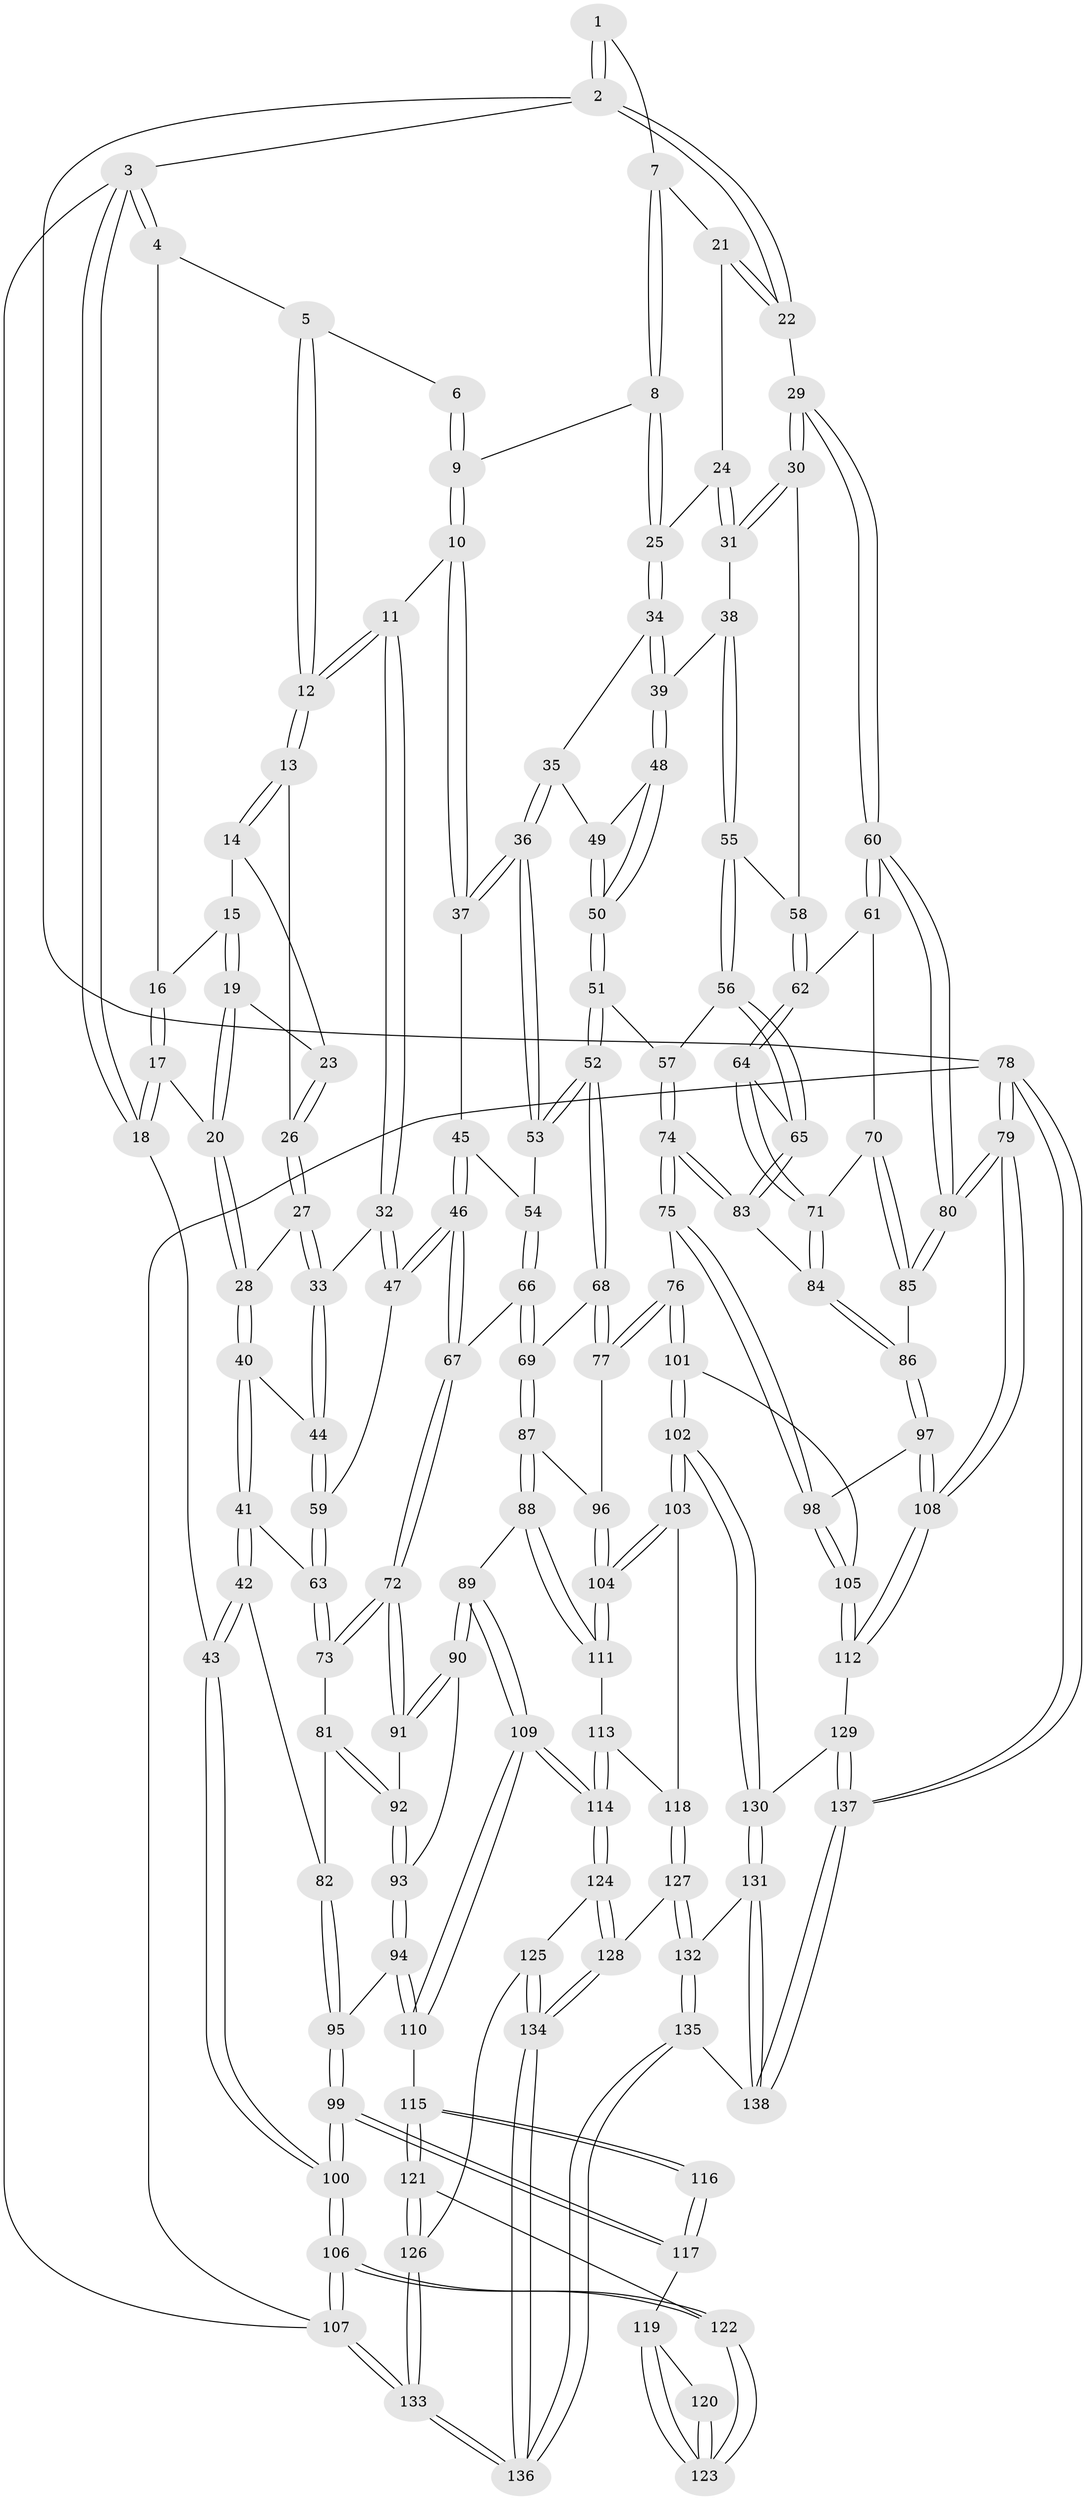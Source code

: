// coarse degree distribution, {4: 0.4588235294117647, 5: 0.35294117647058826, 3: 0.11764705882352941, 6: 0.047058823529411764, 2: 0.023529411764705882}
// Generated by graph-tools (version 1.1) at 2025/52/02/27/25 19:52:44]
// undirected, 138 vertices, 342 edges
graph export_dot {
graph [start="1"]
  node [color=gray90,style=filled];
  1 [pos="+0.7095149519271934+0"];
  2 [pos="+1+0"];
  3 [pos="+0+0"];
  4 [pos="+0.09596787704505574+0"];
  5 [pos="+0.31751681715452823+0"];
  6 [pos="+0.5860779481619398+0"];
  7 [pos="+0.7521318061651044+0"];
  8 [pos="+0.6885450464122003+0.12929575756329612"];
  9 [pos="+0.5596563360885087+0.056701037349752695"];
  10 [pos="+0.4628136647234259+0.17226694826807906"];
  11 [pos="+0.3964828012525062+0.1447891005187329"];
  12 [pos="+0.3537085632518806+0.0830986847033571"];
  13 [pos="+0.3027761525452088+0.09738190712987665"];
  14 [pos="+0.2415603630793886+0.08619198683780008"];
  15 [pos="+0.13478054362517333+0"];
  16 [pos="+0.10107358423855402+0"];
  17 [pos="+0.03005924169960409+0.14824235507065842"];
  18 [pos="+0+0.11993536450700973"];
  19 [pos="+0.13955156541949135+0.09331001195178254"];
  20 [pos="+0.08654008568952243+0.1709245589684394"];
  21 [pos="+0.8359548407827385+0.0808103695637386"];
  22 [pos="+1+0"];
  23 [pos="+0.1731448256706464+0.10803617029185619"];
  24 [pos="+0.8336921787774687+0.12227647355380393"];
  25 [pos="+0.6933221491936707+0.1472497183605233"];
  26 [pos="+0.221598513726424+0.1555544230342147"];
  27 [pos="+0.21551548333290835+0.21311896926602525"];
  28 [pos="+0.0929735541618462+0.18838988518038247"];
  29 [pos="+1+0.11616299183538158"];
  30 [pos="+1+0.201680843733137"];
  31 [pos="+0.8557278355549185+0.16838797297176972"];
  32 [pos="+0.27031400644634956+0.26124775350306734"];
  33 [pos="+0.2402846344812181+0.24574606624174292"];
  34 [pos="+0.6926252181882532+0.15419933022892035"];
  35 [pos="+0.5996873756697987+0.23497465533771453"];
  36 [pos="+0.5858150513564871+0.2401405869307447"];
  37 [pos="+0.4747350499687392+0.19455614233215732"];
  38 [pos="+0.7901398892652339+0.24856631746432717"];
  39 [pos="+0.7724215200442489+0.24722363464465788"];
  40 [pos="+0.07060405904384282+0.3063366136396311"];
  41 [pos="+0+0.3675870693407755"];
  42 [pos="+0+0.40735895973165415"];
  43 [pos="+0+0.4131087252931166"];
  44 [pos="+0.1061963247703289+0.3150516050958179"];
  45 [pos="+0.47429481506971677+0.19620319363188424"];
  46 [pos="+0.3102448198118257+0.39589515708647965"];
  47 [pos="+0.2967685990823875+0.3859038232059427"];
  48 [pos="+0.7374390870090077+0.27967516666779346"];
  49 [pos="+0.66006485914778+0.26492112382119"];
  50 [pos="+0.6953600836942954+0.3844392447705413"];
  51 [pos="+0.6895703764285342+0.4047420199216515"];
  52 [pos="+0.6346842137379708+0.4227772931358407"];
  53 [pos="+0.6085441157598747+0.3921657403973553"];
  54 [pos="+0.4760693916448869+0.3652236816909151"];
  55 [pos="+0.8599917889310051+0.329161993563824"];
  56 [pos="+0.8073420735970124+0.42695013671802745"];
  57 [pos="+0.7784757039968823+0.4256163435954634"];
  58 [pos="+0.9061779712498113+0.3199032051926496"];
  59 [pos="+0.20823071166901086+0.3953349224665694"];
  60 [pos="+1+0.5227919309013404"];
  61 [pos="+0.9831762158618945+0.43057517663022776"];
  62 [pos="+0.967942623418183+0.4223465451745328"];
  63 [pos="+0.14715786991060228+0.45936268137865693"];
  64 [pos="+0.8407693878121341+0.45689345879759075"];
  65 [pos="+0.8165190814514505+0.4389498683948996"];
  66 [pos="+0.40638314630610856+0.42313363286565026"];
  67 [pos="+0.33801877415582066+0.43214046439578596"];
  68 [pos="+0.6090251887432737+0.49572481206290075"];
  69 [pos="+0.5408174042501585+0.5192794612159555"];
  70 [pos="+0.8813004031084114+0.5011351785065375"];
  71 [pos="+0.8509667725112329+0.4734447658425315"];
  72 [pos="+0.32672344116271285+0.5039480792350784"];
  73 [pos="+0.14398586763972337+0.5055574290806548"];
  74 [pos="+0.7169638956825192+0.5826678522377718"];
  75 [pos="+0.7128314391532808+0.5848182961123083"];
  76 [pos="+0.6735527743598463+0.5871099747894581"];
  77 [pos="+0.6669242465632442+0.5833517994857099"];
  78 [pos="+1+1"];
  79 [pos="+1+1"];
  80 [pos="+1+0.5607533020690122"];
  81 [pos="+0.13241049500353955+0.5320924056409853"];
  82 [pos="+0.10139604296029012+0.5345314249022634"];
  83 [pos="+0.7722612365253712+0.5683676164766207"];
  84 [pos="+0.8195106172686991+0.5833074498385733"];
  85 [pos="+0.9643852997559932+0.587491745954585"];
  86 [pos="+0.8829851250550159+0.6422001282253855"];
  87 [pos="+0.4565184316195383+0.6367623580382095"];
  88 [pos="+0.44575798537505945+0.648930123271435"];
  89 [pos="+0.38613890544457286+0.6248340772936863"];
  90 [pos="+0.33667456845779753+0.5608959248440362"];
  91 [pos="+0.3271644715550234+0.5148796558082457"];
  92 [pos="+0.15193116053863504+0.5647575398592674"];
  93 [pos="+0.17353862357591038+0.6485432461008908"];
  94 [pos="+0.16264329921767012+0.6820110752466153"];
  95 [pos="+0+0.6715267398542213"];
  96 [pos="+0.6339059336626294+0.613455043488209"];
  97 [pos="+0.8681641742640128+0.6705073602826528"];
  98 [pos="+0.8098903495706364+0.692900927384752"];
  99 [pos="+0+0.6929082283006999"];
  100 [pos="+0+0.6763592811667859"];
  101 [pos="+0.7008127394216059+0.7855080038343791"];
  102 [pos="+0.5740623824043386+0.8220300008312944"];
  103 [pos="+0.5490449438834857+0.8008359902946982"];
  104 [pos="+0.5256477882349524+0.7597641013441853"];
  105 [pos="+0.7166704268359669+0.7877687075020596"];
  106 [pos="+0+1"];
  107 [pos="+0+1"];
  108 [pos="+1+1"];
  109 [pos="+0.23976758757619218+0.7708848238795499"];
  110 [pos="+0.1971552579735927+0.7456880018485736"];
  111 [pos="+0.47593836802462347+0.7098216234063601"];
  112 [pos="+0.8710070270636118+0.9334541637431963"];
  113 [pos="+0.3633551768514394+0.7844591324071373"];
  114 [pos="+0.26494163777356405+0.8174629239467445"];
  115 [pos="+0.13609066391552543+0.7905177295840417"];
  116 [pos="+0.12395048031768185+0.7903434659565716"];
  117 [pos="+0+0.7698692064961714"];
  118 [pos="+0.42379671601583785+0.8539315005542318"];
  119 [pos="+0.0028495253543615266+0.780883013239641"];
  120 [pos="+0.08014024914059625+0.8152313577488542"];
  121 [pos="+0.09349072885948904+0.8961552533009096"];
  122 [pos="+0.06421715595367629+0.8825745726386055"];
  123 [pos="+0.04885453687578704+0.8496204316779514"];
  124 [pos="+0.2706360877870162+0.8630983608486466"];
  125 [pos="+0.20022948251050032+0.9120895000770995"];
  126 [pos="+0.1284736097878207+0.9480435024866778"];
  127 [pos="+0.3495258200468838+0.9066641327229124"];
  128 [pos="+0.30117224270920945+0.8911233426962389"];
  129 [pos="+0.6365501313032677+0.9414074893950102"];
  130 [pos="+0.573239377094291+0.8404686519368675"];
  131 [pos="+0.4966640919584045+0.9720180007145668"];
  132 [pos="+0.36025850774919754+0.9199609934100251"];
  133 [pos="+0.0071002819590473545+1"];
  134 [pos="+0.268249776246799+1"];
  135 [pos="+0.3942916193859457+1"];
  136 [pos="+0.2545061645733493+1"];
  137 [pos="+0.7080558835114676+1"];
  138 [pos="+0.49216043079975735+1"];
  1 -- 2;
  1 -- 2;
  1 -- 7;
  2 -- 3;
  2 -- 22;
  2 -- 22;
  2 -- 78;
  3 -- 4;
  3 -- 4;
  3 -- 18;
  3 -- 18;
  3 -- 107;
  4 -- 5;
  4 -- 16;
  5 -- 6;
  5 -- 12;
  5 -- 12;
  6 -- 9;
  6 -- 9;
  7 -- 8;
  7 -- 8;
  7 -- 21;
  8 -- 9;
  8 -- 25;
  8 -- 25;
  9 -- 10;
  9 -- 10;
  10 -- 11;
  10 -- 37;
  10 -- 37;
  11 -- 12;
  11 -- 12;
  11 -- 32;
  11 -- 32;
  12 -- 13;
  12 -- 13;
  13 -- 14;
  13 -- 14;
  13 -- 26;
  14 -- 15;
  14 -- 23;
  15 -- 16;
  15 -- 19;
  15 -- 19;
  16 -- 17;
  16 -- 17;
  17 -- 18;
  17 -- 18;
  17 -- 20;
  18 -- 43;
  19 -- 20;
  19 -- 20;
  19 -- 23;
  20 -- 28;
  20 -- 28;
  21 -- 22;
  21 -- 22;
  21 -- 24;
  22 -- 29;
  23 -- 26;
  23 -- 26;
  24 -- 25;
  24 -- 31;
  24 -- 31;
  25 -- 34;
  25 -- 34;
  26 -- 27;
  26 -- 27;
  27 -- 28;
  27 -- 33;
  27 -- 33;
  28 -- 40;
  28 -- 40;
  29 -- 30;
  29 -- 30;
  29 -- 60;
  29 -- 60;
  30 -- 31;
  30 -- 31;
  30 -- 58;
  31 -- 38;
  32 -- 33;
  32 -- 47;
  32 -- 47;
  33 -- 44;
  33 -- 44;
  34 -- 35;
  34 -- 39;
  34 -- 39;
  35 -- 36;
  35 -- 36;
  35 -- 49;
  36 -- 37;
  36 -- 37;
  36 -- 53;
  36 -- 53;
  37 -- 45;
  38 -- 39;
  38 -- 55;
  38 -- 55;
  39 -- 48;
  39 -- 48;
  40 -- 41;
  40 -- 41;
  40 -- 44;
  41 -- 42;
  41 -- 42;
  41 -- 63;
  42 -- 43;
  42 -- 43;
  42 -- 82;
  43 -- 100;
  43 -- 100;
  44 -- 59;
  44 -- 59;
  45 -- 46;
  45 -- 46;
  45 -- 54;
  46 -- 47;
  46 -- 47;
  46 -- 67;
  46 -- 67;
  47 -- 59;
  48 -- 49;
  48 -- 50;
  48 -- 50;
  49 -- 50;
  49 -- 50;
  50 -- 51;
  50 -- 51;
  51 -- 52;
  51 -- 52;
  51 -- 57;
  52 -- 53;
  52 -- 53;
  52 -- 68;
  52 -- 68;
  53 -- 54;
  54 -- 66;
  54 -- 66;
  55 -- 56;
  55 -- 56;
  55 -- 58;
  56 -- 57;
  56 -- 65;
  56 -- 65;
  57 -- 74;
  57 -- 74;
  58 -- 62;
  58 -- 62;
  59 -- 63;
  59 -- 63;
  60 -- 61;
  60 -- 61;
  60 -- 80;
  60 -- 80;
  61 -- 62;
  61 -- 70;
  62 -- 64;
  62 -- 64;
  63 -- 73;
  63 -- 73;
  64 -- 65;
  64 -- 71;
  64 -- 71;
  65 -- 83;
  65 -- 83;
  66 -- 67;
  66 -- 69;
  66 -- 69;
  67 -- 72;
  67 -- 72;
  68 -- 69;
  68 -- 77;
  68 -- 77;
  69 -- 87;
  69 -- 87;
  70 -- 71;
  70 -- 85;
  70 -- 85;
  71 -- 84;
  71 -- 84;
  72 -- 73;
  72 -- 73;
  72 -- 91;
  72 -- 91;
  73 -- 81;
  74 -- 75;
  74 -- 75;
  74 -- 83;
  74 -- 83;
  75 -- 76;
  75 -- 98;
  75 -- 98;
  76 -- 77;
  76 -- 77;
  76 -- 101;
  76 -- 101;
  77 -- 96;
  78 -- 79;
  78 -- 79;
  78 -- 137;
  78 -- 137;
  78 -- 107;
  79 -- 80;
  79 -- 80;
  79 -- 108;
  79 -- 108;
  80 -- 85;
  80 -- 85;
  81 -- 82;
  81 -- 92;
  81 -- 92;
  82 -- 95;
  82 -- 95;
  83 -- 84;
  84 -- 86;
  84 -- 86;
  85 -- 86;
  86 -- 97;
  86 -- 97;
  87 -- 88;
  87 -- 88;
  87 -- 96;
  88 -- 89;
  88 -- 111;
  88 -- 111;
  89 -- 90;
  89 -- 90;
  89 -- 109;
  89 -- 109;
  90 -- 91;
  90 -- 91;
  90 -- 93;
  91 -- 92;
  92 -- 93;
  92 -- 93;
  93 -- 94;
  93 -- 94;
  94 -- 95;
  94 -- 110;
  94 -- 110;
  95 -- 99;
  95 -- 99;
  96 -- 104;
  96 -- 104;
  97 -- 98;
  97 -- 108;
  97 -- 108;
  98 -- 105;
  98 -- 105;
  99 -- 100;
  99 -- 100;
  99 -- 117;
  99 -- 117;
  100 -- 106;
  100 -- 106;
  101 -- 102;
  101 -- 102;
  101 -- 105;
  102 -- 103;
  102 -- 103;
  102 -- 130;
  102 -- 130;
  103 -- 104;
  103 -- 104;
  103 -- 118;
  104 -- 111;
  104 -- 111;
  105 -- 112;
  105 -- 112;
  106 -- 107;
  106 -- 107;
  106 -- 122;
  106 -- 122;
  107 -- 133;
  107 -- 133;
  108 -- 112;
  108 -- 112;
  109 -- 110;
  109 -- 110;
  109 -- 114;
  109 -- 114;
  110 -- 115;
  111 -- 113;
  112 -- 129;
  113 -- 114;
  113 -- 114;
  113 -- 118;
  114 -- 124;
  114 -- 124;
  115 -- 116;
  115 -- 116;
  115 -- 121;
  115 -- 121;
  116 -- 117;
  116 -- 117;
  117 -- 119;
  118 -- 127;
  118 -- 127;
  119 -- 120;
  119 -- 123;
  119 -- 123;
  120 -- 123;
  120 -- 123;
  121 -- 122;
  121 -- 126;
  121 -- 126;
  122 -- 123;
  122 -- 123;
  124 -- 125;
  124 -- 128;
  124 -- 128;
  125 -- 126;
  125 -- 134;
  125 -- 134;
  126 -- 133;
  126 -- 133;
  127 -- 128;
  127 -- 132;
  127 -- 132;
  128 -- 134;
  128 -- 134;
  129 -- 130;
  129 -- 137;
  129 -- 137;
  130 -- 131;
  130 -- 131;
  131 -- 132;
  131 -- 138;
  131 -- 138;
  132 -- 135;
  132 -- 135;
  133 -- 136;
  133 -- 136;
  134 -- 136;
  134 -- 136;
  135 -- 136;
  135 -- 136;
  135 -- 138;
  137 -- 138;
  137 -- 138;
}
